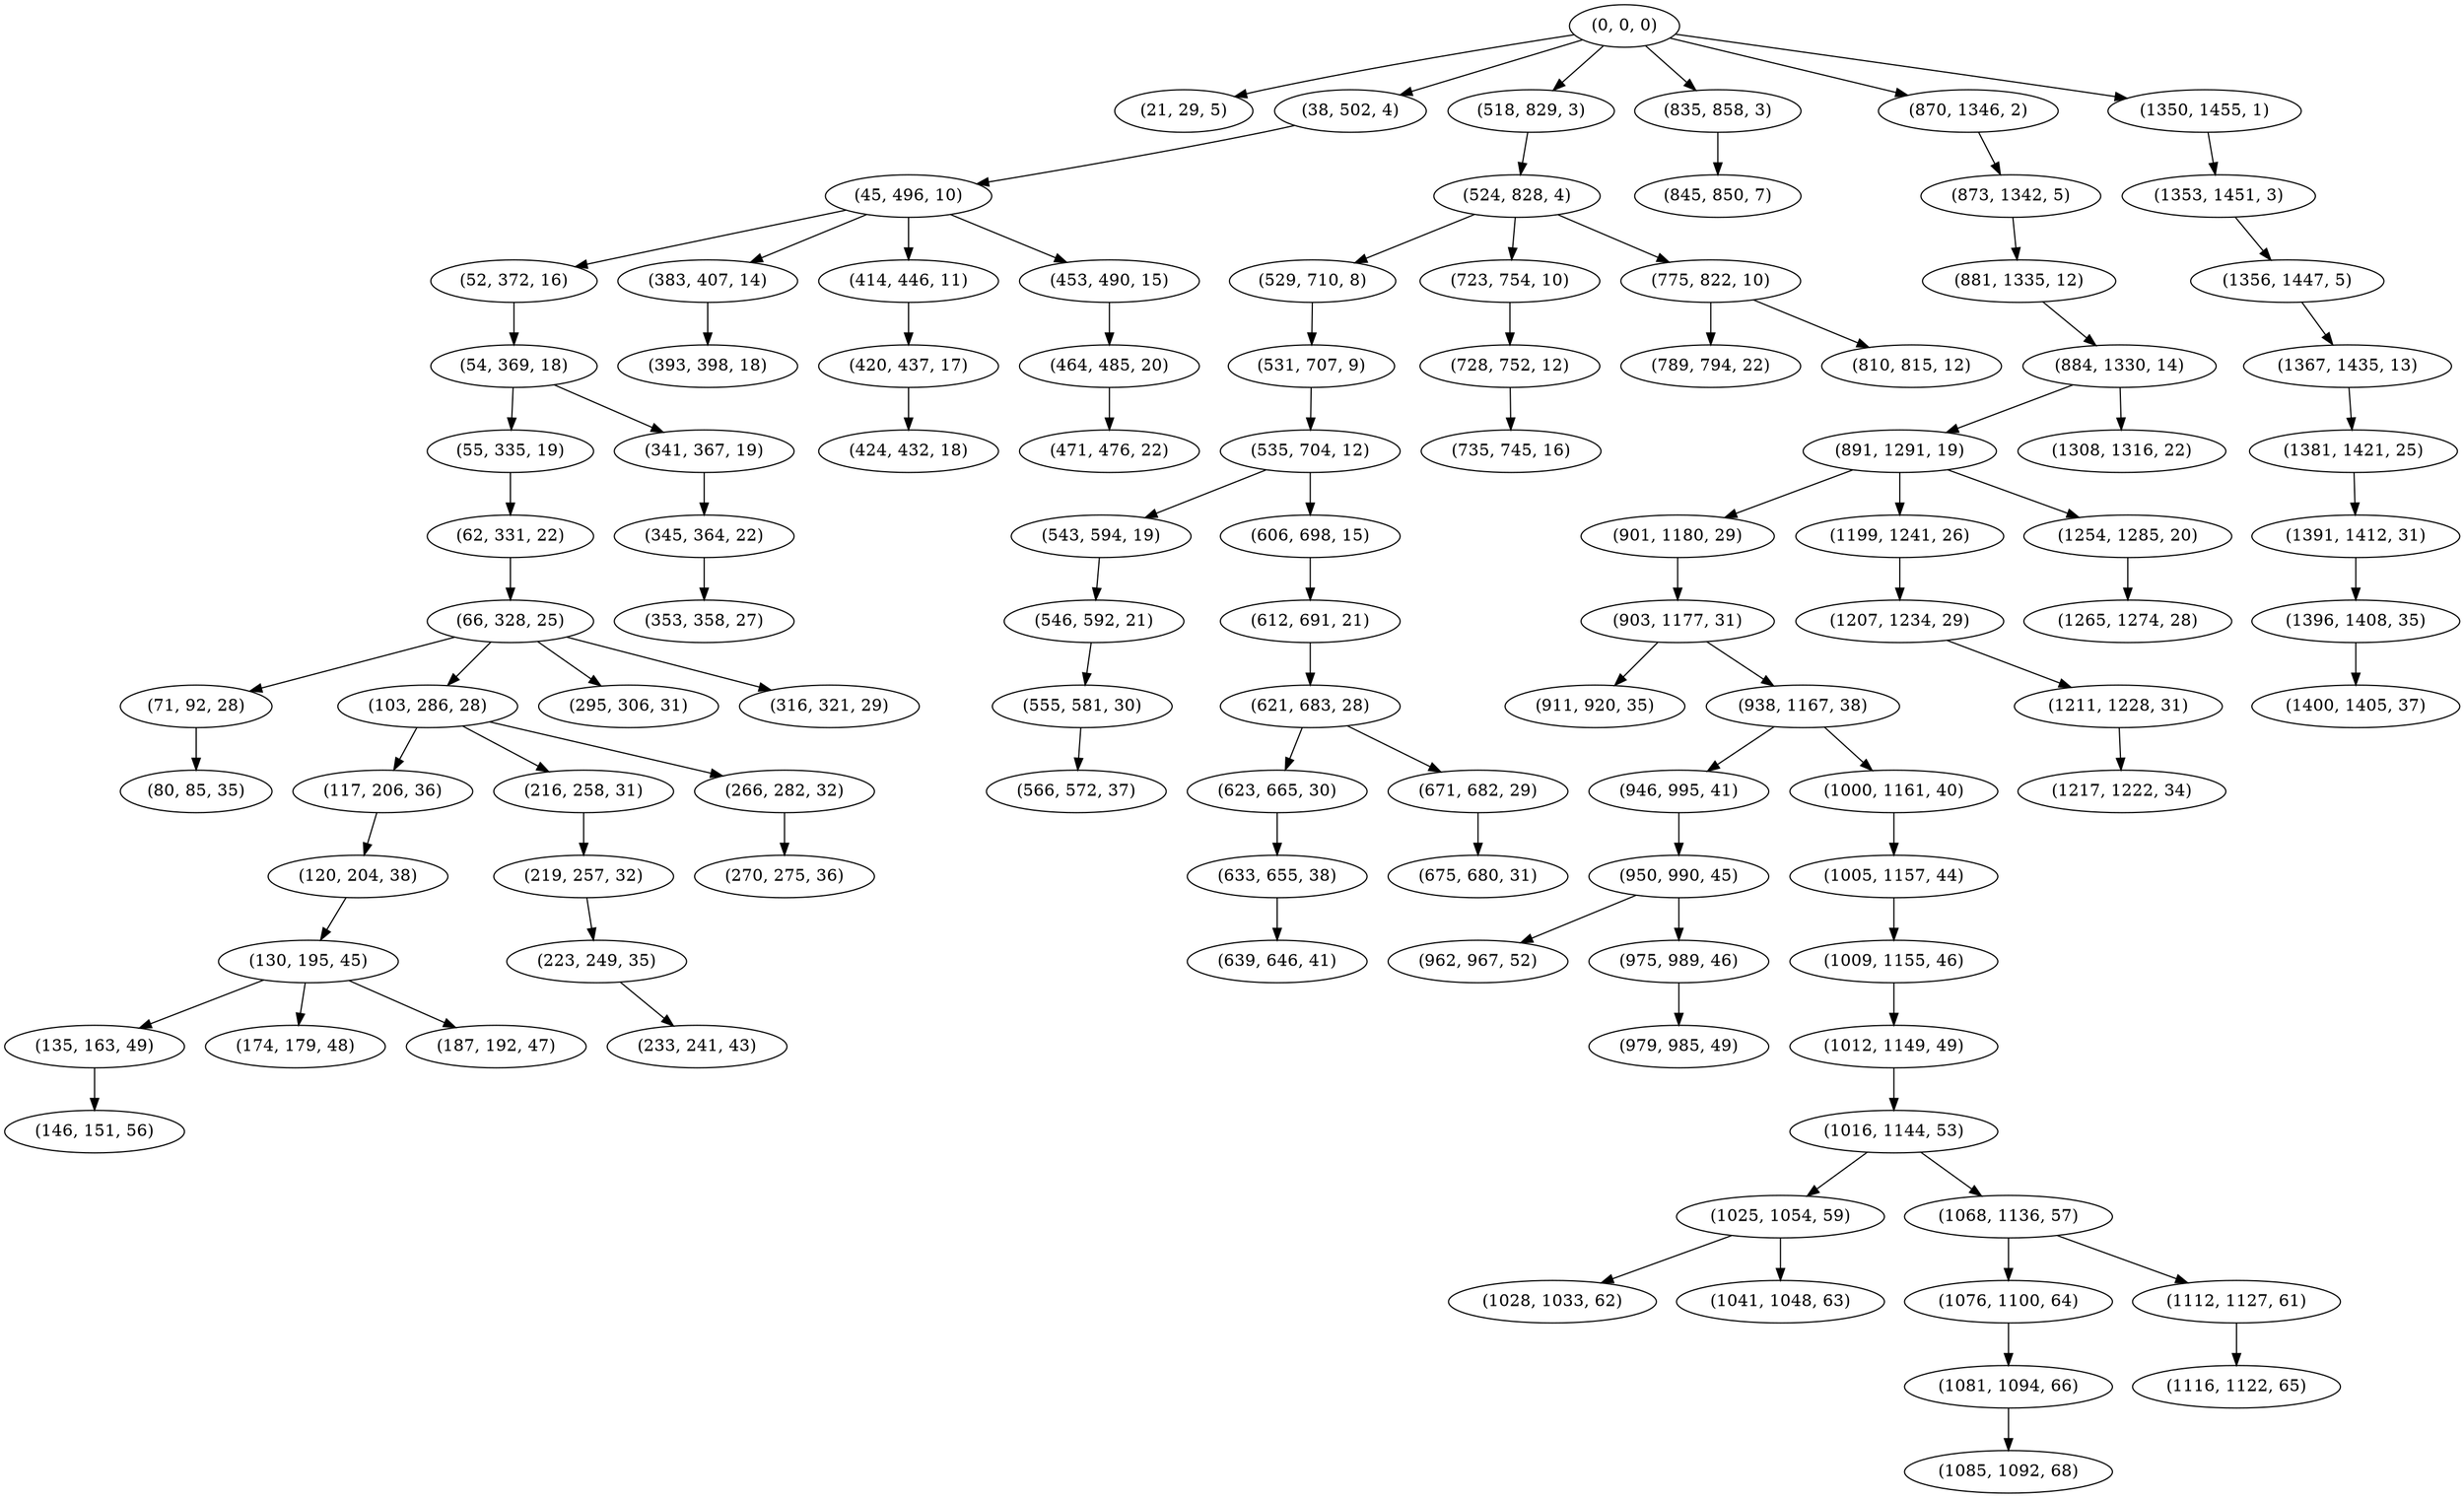 digraph tree {
    "(0, 0, 0)";
    "(21, 29, 5)";
    "(38, 502, 4)";
    "(45, 496, 10)";
    "(52, 372, 16)";
    "(54, 369, 18)";
    "(55, 335, 19)";
    "(62, 331, 22)";
    "(66, 328, 25)";
    "(71, 92, 28)";
    "(80, 85, 35)";
    "(103, 286, 28)";
    "(117, 206, 36)";
    "(120, 204, 38)";
    "(130, 195, 45)";
    "(135, 163, 49)";
    "(146, 151, 56)";
    "(174, 179, 48)";
    "(187, 192, 47)";
    "(216, 258, 31)";
    "(219, 257, 32)";
    "(223, 249, 35)";
    "(233, 241, 43)";
    "(266, 282, 32)";
    "(270, 275, 36)";
    "(295, 306, 31)";
    "(316, 321, 29)";
    "(341, 367, 19)";
    "(345, 364, 22)";
    "(353, 358, 27)";
    "(383, 407, 14)";
    "(393, 398, 18)";
    "(414, 446, 11)";
    "(420, 437, 17)";
    "(424, 432, 18)";
    "(453, 490, 15)";
    "(464, 485, 20)";
    "(471, 476, 22)";
    "(518, 829, 3)";
    "(524, 828, 4)";
    "(529, 710, 8)";
    "(531, 707, 9)";
    "(535, 704, 12)";
    "(543, 594, 19)";
    "(546, 592, 21)";
    "(555, 581, 30)";
    "(566, 572, 37)";
    "(606, 698, 15)";
    "(612, 691, 21)";
    "(621, 683, 28)";
    "(623, 665, 30)";
    "(633, 655, 38)";
    "(639, 646, 41)";
    "(671, 682, 29)";
    "(675, 680, 31)";
    "(723, 754, 10)";
    "(728, 752, 12)";
    "(735, 745, 16)";
    "(775, 822, 10)";
    "(789, 794, 22)";
    "(810, 815, 12)";
    "(835, 858, 3)";
    "(845, 850, 7)";
    "(870, 1346, 2)";
    "(873, 1342, 5)";
    "(881, 1335, 12)";
    "(884, 1330, 14)";
    "(891, 1291, 19)";
    "(901, 1180, 29)";
    "(903, 1177, 31)";
    "(911, 920, 35)";
    "(938, 1167, 38)";
    "(946, 995, 41)";
    "(950, 990, 45)";
    "(962, 967, 52)";
    "(975, 989, 46)";
    "(979, 985, 49)";
    "(1000, 1161, 40)";
    "(1005, 1157, 44)";
    "(1009, 1155, 46)";
    "(1012, 1149, 49)";
    "(1016, 1144, 53)";
    "(1025, 1054, 59)";
    "(1028, 1033, 62)";
    "(1041, 1048, 63)";
    "(1068, 1136, 57)";
    "(1076, 1100, 64)";
    "(1081, 1094, 66)";
    "(1085, 1092, 68)";
    "(1112, 1127, 61)";
    "(1116, 1122, 65)";
    "(1199, 1241, 26)";
    "(1207, 1234, 29)";
    "(1211, 1228, 31)";
    "(1217, 1222, 34)";
    "(1254, 1285, 20)";
    "(1265, 1274, 28)";
    "(1308, 1316, 22)";
    "(1350, 1455, 1)";
    "(1353, 1451, 3)";
    "(1356, 1447, 5)";
    "(1367, 1435, 13)";
    "(1381, 1421, 25)";
    "(1391, 1412, 31)";
    "(1396, 1408, 35)";
    "(1400, 1405, 37)";
    "(0, 0, 0)" -> "(21, 29, 5)";
    "(0, 0, 0)" -> "(38, 502, 4)";
    "(0, 0, 0)" -> "(518, 829, 3)";
    "(0, 0, 0)" -> "(835, 858, 3)";
    "(0, 0, 0)" -> "(870, 1346, 2)";
    "(0, 0, 0)" -> "(1350, 1455, 1)";
    "(38, 502, 4)" -> "(45, 496, 10)";
    "(45, 496, 10)" -> "(52, 372, 16)";
    "(45, 496, 10)" -> "(383, 407, 14)";
    "(45, 496, 10)" -> "(414, 446, 11)";
    "(45, 496, 10)" -> "(453, 490, 15)";
    "(52, 372, 16)" -> "(54, 369, 18)";
    "(54, 369, 18)" -> "(55, 335, 19)";
    "(54, 369, 18)" -> "(341, 367, 19)";
    "(55, 335, 19)" -> "(62, 331, 22)";
    "(62, 331, 22)" -> "(66, 328, 25)";
    "(66, 328, 25)" -> "(71, 92, 28)";
    "(66, 328, 25)" -> "(103, 286, 28)";
    "(66, 328, 25)" -> "(295, 306, 31)";
    "(66, 328, 25)" -> "(316, 321, 29)";
    "(71, 92, 28)" -> "(80, 85, 35)";
    "(103, 286, 28)" -> "(117, 206, 36)";
    "(103, 286, 28)" -> "(216, 258, 31)";
    "(103, 286, 28)" -> "(266, 282, 32)";
    "(117, 206, 36)" -> "(120, 204, 38)";
    "(120, 204, 38)" -> "(130, 195, 45)";
    "(130, 195, 45)" -> "(135, 163, 49)";
    "(130, 195, 45)" -> "(174, 179, 48)";
    "(130, 195, 45)" -> "(187, 192, 47)";
    "(135, 163, 49)" -> "(146, 151, 56)";
    "(216, 258, 31)" -> "(219, 257, 32)";
    "(219, 257, 32)" -> "(223, 249, 35)";
    "(223, 249, 35)" -> "(233, 241, 43)";
    "(266, 282, 32)" -> "(270, 275, 36)";
    "(341, 367, 19)" -> "(345, 364, 22)";
    "(345, 364, 22)" -> "(353, 358, 27)";
    "(383, 407, 14)" -> "(393, 398, 18)";
    "(414, 446, 11)" -> "(420, 437, 17)";
    "(420, 437, 17)" -> "(424, 432, 18)";
    "(453, 490, 15)" -> "(464, 485, 20)";
    "(464, 485, 20)" -> "(471, 476, 22)";
    "(518, 829, 3)" -> "(524, 828, 4)";
    "(524, 828, 4)" -> "(529, 710, 8)";
    "(524, 828, 4)" -> "(723, 754, 10)";
    "(524, 828, 4)" -> "(775, 822, 10)";
    "(529, 710, 8)" -> "(531, 707, 9)";
    "(531, 707, 9)" -> "(535, 704, 12)";
    "(535, 704, 12)" -> "(543, 594, 19)";
    "(535, 704, 12)" -> "(606, 698, 15)";
    "(543, 594, 19)" -> "(546, 592, 21)";
    "(546, 592, 21)" -> "(555, 581, 30)";
    "(555, 581, 30)" -> "(566, 572, 37)";
    "(606, 698, 15)" -> "(612, 691, 21)";
    "(612, 691, 21)" -> "(621, 683, 28)";
    "(621, 683, 28)" -> "(623, 665, 30)";
    "(621, 683, 28)" -> "(671, 682, 29)";
    "(623, 665, 30)" -> "(633, 655, 38)";
    "(633, 655, 38)" -> "(639, 646, 41)";
    "(671, 682, 29)" -> "(675, 680, 31)";
    "(723, 754, 10)" -> "(728, 752, 12)";
    "(728, 752, 12)" -> "(735, 745, 16)";
    "(775, 822, 10)" -> "(789, 794, 22)";
    "(775, 822, 10)" -> "(810, 815, 12)";
    "(835, 858, 3)" -> "(845, 850, 7)";
    "(870, 1346, 2)" -> "(873, 1342, 5)";
    "(873, 1342, 5)" -> "(881, 1335, 12)";
    "(881, 1335, 12)" -> "(884, 1330, 14)";
    "(884, 1330, 14)" -> "(891, 1291, 19)";
    "(884, 1330, 14)" -> "(1308, 1316, 22)";
    "(891, 1291, 19)" -> "(901, 1180, 29)";
    "(891, 1291, 19)" -> "(1199, 1241, 26)";
    "(891, 1291, 19)" -> "(1254, 1285, 20)";
    "(901, 1180, 29)" -> "(903, 1177, 31)";
    "(903, 1177, 31)" -> "(911, 920, 35)";
    "(903, 1177, 31)" -> "(938, 1167, 38)";
    "(938, 1167, 38)" -> "(946, 995, 41)";
    "(938, 1167, 38)" -> "(1000, 1161, 40)";
    "(946, 995, 41)" -> "(950, 990, 45)";
    "(950, 990, 45)" -> "(962, 967, 52)";
    "(950, 990, 45)" -> "(975, 989, 46)";
    "(975, 989, 46)" -> "(979, 985, 49)";
    "(1000, 1161, 40)" -> "(1005, 1157, 44)";
    "(1005, 1157, 44)" -> "(1009, 1155, 46)";
    "(1009, 1155, 46)" -> "(1012, 1149, 49)";
    "(1012, 1149, 49)" -> "(1016, 1144, 53)";
    "(1016, 1144, 53)" -> "(1025, 1054, 59)";
    "(1016, 1144, 53)" -> "(1068, 1136, 57)";
    "(1025, 1054, 59)" -> "(1028, 1033, 62)";
    "(1025, 1054, 59)" -> "(1041, 1048, 63)";
    "(1068, 1136, 57)" -> "(1076, 1100, 64)";
    "(1068, 1136, 57)" -> "(1112, 1127, 61)";
    "(1076, 1100, 64)" -> "(1081, 1094, 66)";
    "(1081, 1094, 66)" -> "(1085, 1092, 68)";
    "(1112, 1127, 61)" -> "(1116, 1122, 65)";
    "(1199, 1241, 26)" -> "(1207, 1234, 29)";
    "(1207, 1234, 29)" -> "(1211, 1228, 31)";
    "(1211, 1228, 31)" -> "(1217, 1222, 34)";
    "(1254, 1285, 20)" -> "(1265, 1274, 28)";
    "(1350, 1455, 1)" -> "(1353, 1451, 3)";
    "(1353, 1451, 3)" -> "(1356, 1447, 5)";
    "(1356, 1447, 5)" -> "(1367, 1435, 13)";
    "(1367, 1435, 13)" -> "(1381, 1421, 25)";
    "(1381, 1421, 25)" -> "(1391, 1412, 31)";
    "(1391, 1412, 31)" -> "(1396, 1408, 35)";
    "(1396, 1408, 35)" -> "(1400, 1405, 37)";
}
